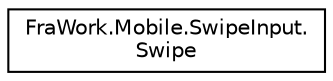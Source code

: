 digraph "Graphical Class Hierarchy"
{
 // LATEX_PDF_SIZE
  edge [fontname="Helvetica",fontsize="10",labelfontname="Helvetica",labelfontsize="10"];
  node [fontname="Helvetica",fontsize="10",shape=record];
  rankdir="LR";
  Node0 [label="FraWork.Mobile.SwipeInput.\lSwipe",height=0.2,width=0.4,color="black", fillcolor="white", style="filled",URL="$class_fra_work_1_1_mobile_1_1_swipe_input_1_1_swipe.html",tooltip="Contains all the information about this specific swipe, such as points along the swipe"];
}
